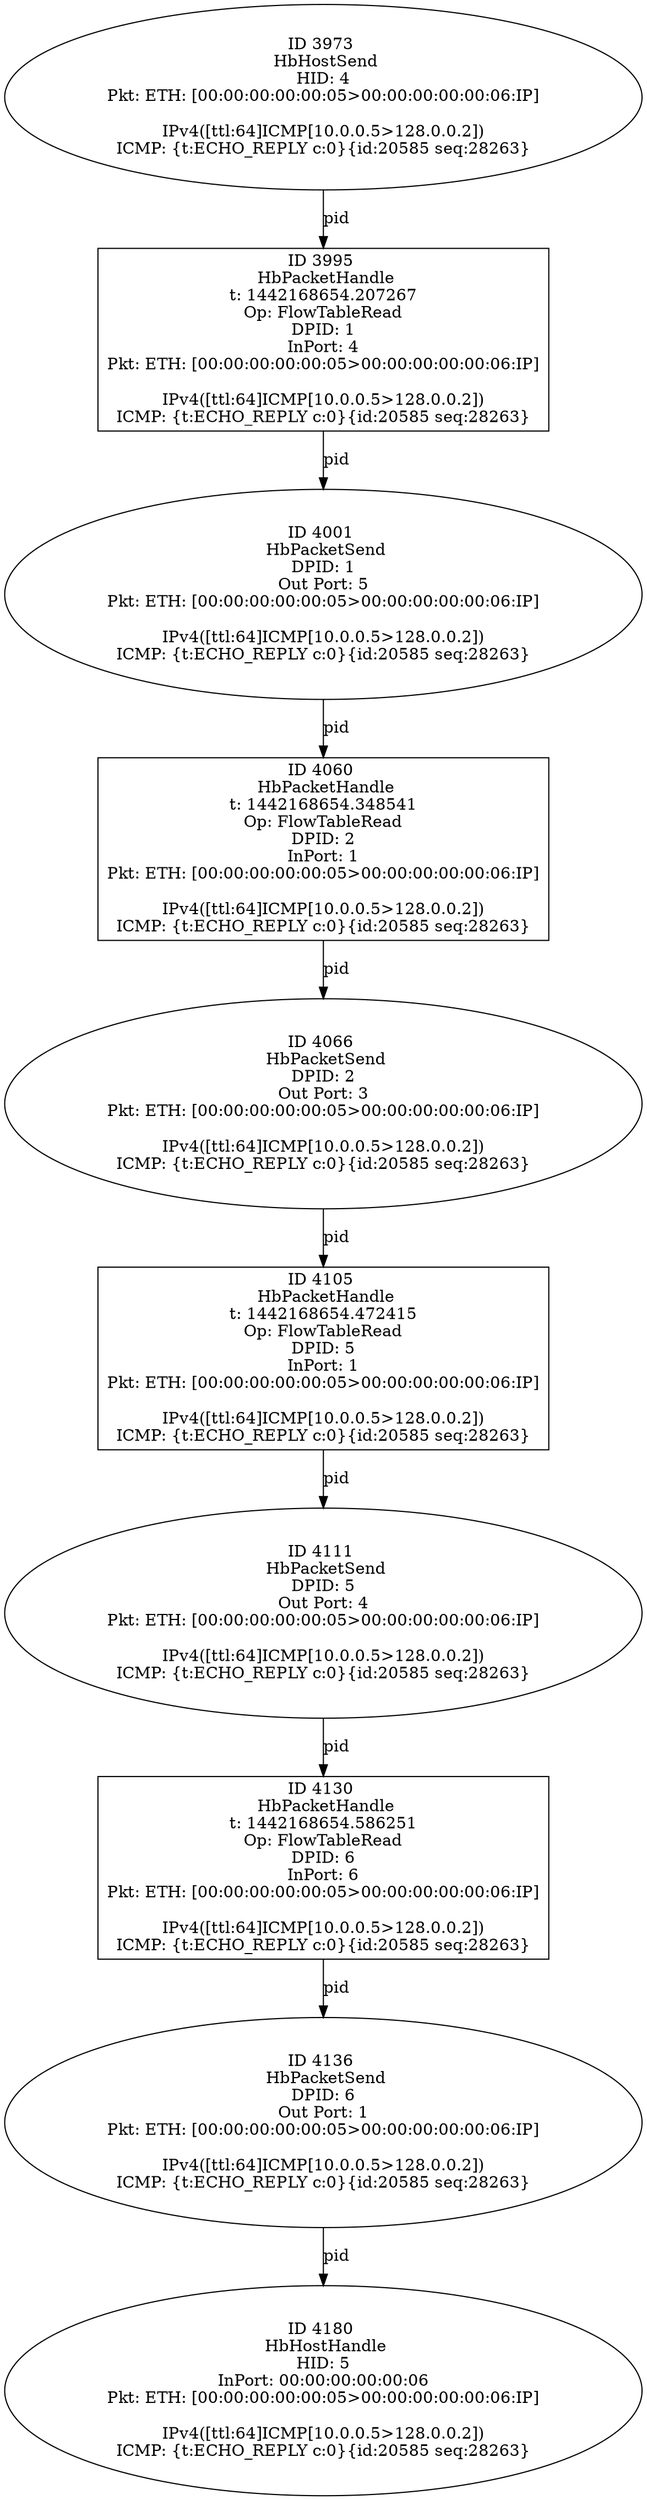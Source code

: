 strict digraph G {
4001 [shape=oval, event=<hb_events.HbPacketSend object at 0x10b05f110>, label="ID 4001 
 HbPacketSend
DPID: 1
Out Port: 5
Pkt: ETH: [00:00:00:00:00:05>00:00:00:00:00:06:IP]

IPv4([ttl:64]ICMP[10.0.0.5>128.0.0.2])
ICMP: {t:ECHO_REPLY c:0}{id:20585 seq:28263}"];
4066 [shape=oval, event=<hb_events.HbPacketSend object at 0x10b09f690>, label="ID 4066 
 HbPacketSend
DPID: 2
Out Port: 3
Pkt: ETH: [00:00:00:00:00:05>00:00:00:00:00:06:IP]

IPv4([ttl:64]ICMP[10.0.0.5>128.0.0.2])
ICMP: {t:ECHO_REPLY c:0}{id:20585 seq:28263}"];
3973 [shape=oval, event=<hb_events.HbHostSend object at 0x10b04a250>, label="ID 3973 
 HbHostSend
HID: 4
Pkt: ETH: [00:00:00:00:00:05>00:00:00:00:00:06:IP]

IPv4([ttl:64]ICMP[10.0.0.5>128.0.0.2])
ICMP: {t:ECHO_REPLY c:0}{id:20585 seq:28263}"];
4136 [shape=oval, event=<hb_events.HbPacketSend object at 0x10b0d9f50>, label="ID 4136 
 HbPacketSend
DPID: 6
Out Port: 1
Pkt: ETH: [00:00:00:00:00:05>00:00:00:00:00:06:IP]

IPv4([ttl:64]ICMP[10.0.0.5>128.0.0.2])
ICMP: {t:ECHO_REPLY c:0}{id:20585 seq:28263}"];
4105 [shape=box, event=<hb_events.HbPacketHandle object at 0x10b0bcd90>, label="ID 4105 
 HbPacketHandle
t: 1442168654.472415
Op: FlowTableRead
DPID: 5
InPort: 1
Pkt: ETH: [00:00:00:00:00:05>00:00:00:00:00:06:IP]

IPv4([ttl:64]ICMP[10.0.0.5>128.0.0.2])
ICMP: {t:ECHO_REPLY c:0}{id:20585 seq:28263}"];
4130 [shape=box, event=<hb_events.HbPacketHandle object at 0x10b0d9250>, label="ID 4130 
 HbPacketHandle
t: 1442168654.586251
Op: FlowTableRead
DPID: 6
InPort: 6
Pkt: ETH: [00:00:00:00:00:05>00:00:00:00:00:06:IP]

IPv4([ttl:64]ICMP[10.0.0.5>128.0.0.2])
ICMP: {t:ECHO_REPLY c:0}{id:20585 seq:28263}"];
4111 [shape=oval, event=<hb_events.HbPacketSend object at 0x10b0cabd0>, label="ID 4111 
 HbPacketSend
DPID: 5
Out Port: 4
Pkt: ETH: [00:00:00:00:00:05>00:00:00:00:00:06:IP]

IPv4([ttl:64]ICMP[10.0.0.5>128.0.0.2])
ICMP: {t:ECHO_REPLY c:0}{id:20585 seq:28263}"];
4180 [shape=oval, event=<hb_events.HbHostHandle object at 0x10b0fd050>, label="ID 4180 
 HbHostHandle
HID: 5
InPort: 00:00:00:00:00:06
Pkt: ETH: [00:00:00:00:00:05>00:00:00:00:00:06:IP]

IPv4([ttl:64]ICMP[10.0.0.5>128.0.0.2])
ICMP: {t:ECHO_REPLY c:0}{id:20585 seq:28263}"];
3995 [shape=box, event=<hb_events.HbPacketHandle object at 0x10b058d90>, label="ID 3995 
 HbPacketHandle
t: 1442168654.207267
Op: FlowTableRead
DPID: 1
InPort: 4
Pkt: ETH: [00:00:00:00:00:05>00:00:00:00:00:06:IP]

IPv4([ttl:64]ICMP[10.0.0.5>128.0.0.2])
ICMP: {t:ECHO_REPLY c:0}{id:20585 seq:28263}"];
4060 [shape=box, event=<hb_events.HbPacketHandle object at 0x10b09fe10>, label="ID 4060 
 HbPacketHandle
t: 1442168654.348541
Op: FlowTableRead
DPID: 2
InPort: 1
Pkt: ETH: [00:00:00:00:00:05>00:00:00:00:00:06:IP]

IPv4([ttl:64]ICMP[10.0.0.5>128.0.0.2])
ICMP: {t:ECHO_REPLY c:0}{id:20585 seq:28263}"];
4001 -> 4060  [rel=pid, label=pid];
4066 -> 4105  [rel=pid, label=pid];
3973 -> 3995  [rel=pid, label=pid];
4136 -> 4180  [rel=pid, label=pid];
4105 -> 4111  [rel=pid, label=pid];
4130 -> 4136  [rel=pid, label=pid];
4111 -> 4130  [rel=pid, label=pid];
3995 -> 4001  [rel=pid, label=pid];
4060 -> 4066  [rel=pid, label=pid];
}
